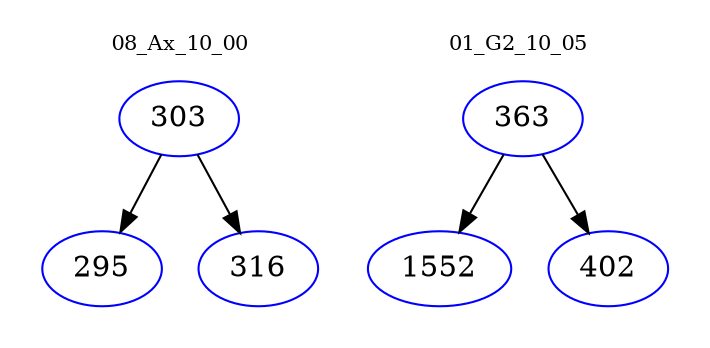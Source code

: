digraph{
subgraph cluster_0 {
color = white
label = "08_Ax_10_00";
fontsize=10;
T0_303 [label="303", color="blue"]
T0_303 -> T0_295 [color="black"]
T0_295 [label="295", color="blue"]
T0_303 -> T0_316 [color="black"]
T0_316 [label="316", color="blue"]
}
subgraph cluster_1 {
color = white
label = "01_G2_10_05";
fontsize=10;
T1_363 [label="363", color="blue"]
T1_363 -> T1_1552 [color="black"]
T1_1552 [label="1552", color="blue"]
T1_363 -> T1_402 [color="black"]
T1_402 [label="402", color="blue"]
}
}

